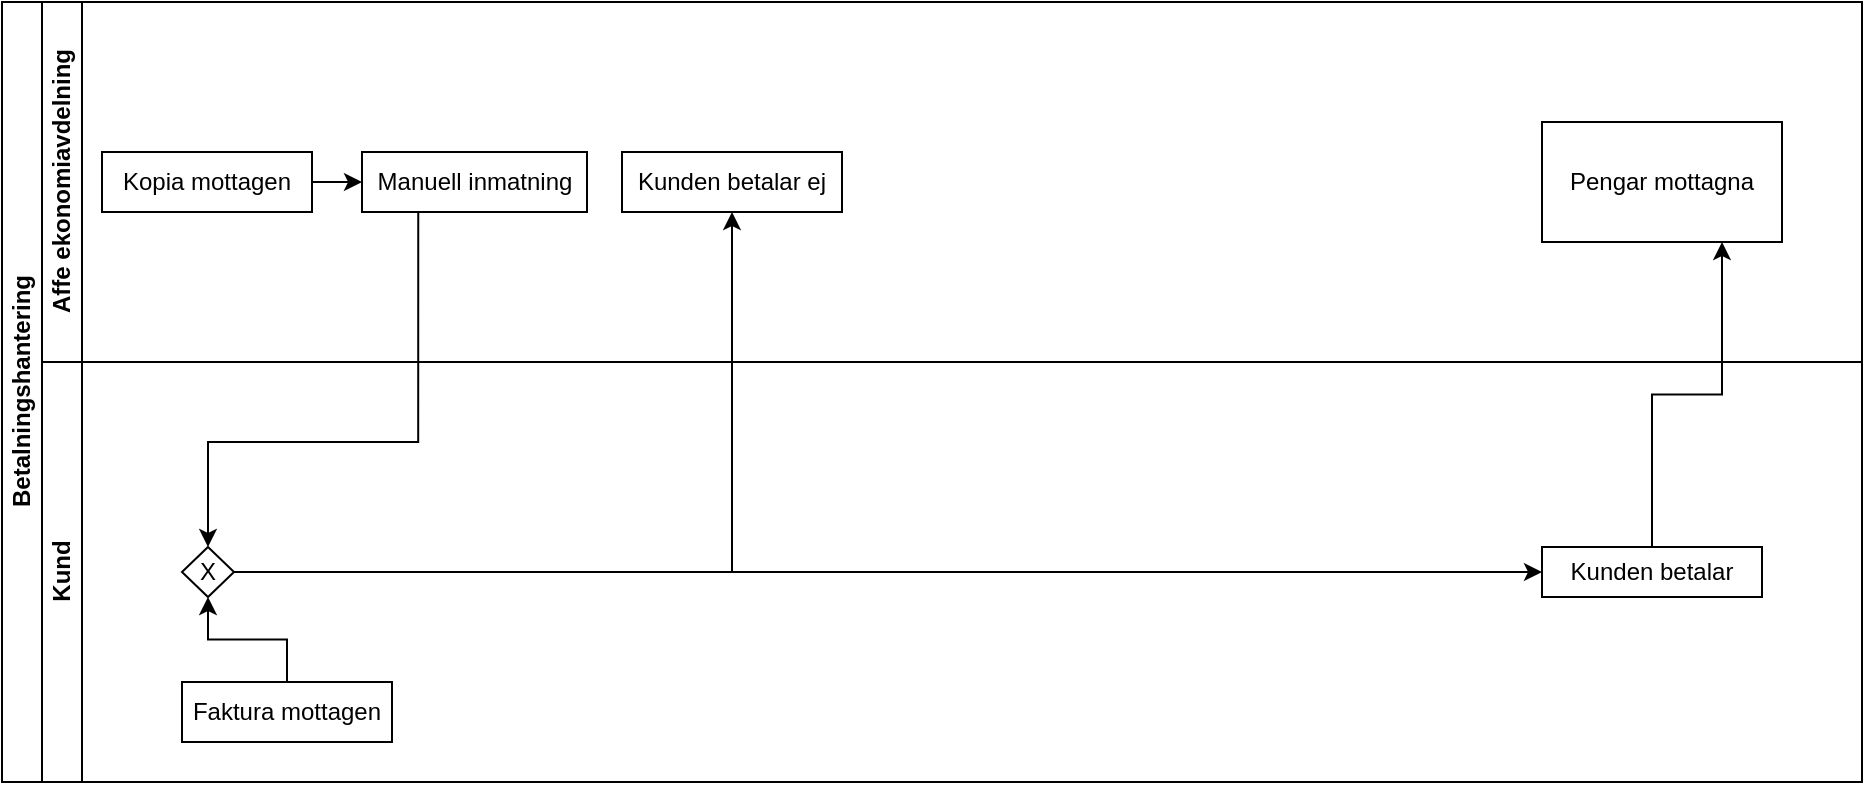 <mxfile version="24.7.17">
  <diagram id="prtHgNgQTEPvFCAcTncT" name="Page-1">
    <mxGraphModel dx="1080" dy="643" grid="1" gridSize="10" guides="1" tooltips="1" connect="1" arrows="1" fold="1" page="1" pageScale="1" pageWidth="827" pageHeight="1169" math="0" shadow="0">
      <root>
        <mxCell id="0" />
        <mxCell id="1" parent="0" />
        <mxCell id="dNxyNK7c78bLwvsdeMH5-19" value="Betalningshantering" style="swimlane;html=1;childLayout=stackLayout;resizeParent=1;resizeParentMax=0;horizontal=0;startSize=20;horizontalStack=0;" parent="1" vertex="1">
          <mxGeometry x="120" y="120" width="930" height="390" as="geometry" />
        </mxCell>
        <mxCell id="dNxyNK7c78bLwvsdeMH5-20" value="Affe ekonomiavdelning" style="swimlane;html=1;startSize=20;horizontal=0;" parent="dNxyNK7c78bLwvsdeMH5-19" vertex="1">
          <mxGeometry x="20" width="910" height="180" as="geometry" />
        </mxCell>
        <mxCell id="DaRO8JVdlsILgHvT_ih7-13" value="" style="edgeStyle=orthogonalEdgeStyle;rounded=0;orthogonalLoop=1;jettySize=auto;html=1;" edge="1" parent="dNxyNK7c78bLwvsdeMH5-20" source="DaRO8JVdlsILgHvT_ih7-11" target="DaRO8JVdlsILgHvT_ih7-12">
          <mxGeometry relative="1" as="geometry" />
        </mxCell>
        <mxCell id="DaRO8JVdlsILgHvT_ih7-11" value="Kopia mottagen" style="rounded=0;whiteSpace=wrap;html=1;" vertex="1" parent="dNxyNK7c78bLwvsdeMH5-20">
          <mxGeometry x="30" y="75" width="105" height="30" as="geometry" />
        </mxCell>
        <mxCell id="DaRO8JVdlsILgHvT_ih7-12" value="Manuell inmatning" style="whiteSpace=wrap;html=1;rounded=0;" vertex="1" parent="dNxyNK7c78bLwvsdeMH5-20">
          <mxGeometry x="160" y="75" width="112.5" height="30" as="geometry" />
        </mxCell>
        <mxCell id="DaRO8JVdlsILgHvT_ih7-21" value="Pengar mottagna" style="rounded=0;whiteSpace=wrap;html=1;" vertex="1" parent="dNxyNK7c78bLwvsdeMH5-20">
          <mxGeometry x="750" y="60" width="120" height="60" as="geometry" />
        </mxCell>
        <mxCell id="DaRO8JVdlsILgHvT_ih7-23" value="Kunden betalar ej" style="whiteSpace=wrap;html=1;" vertex="1" parent="dNxyNK7c78bLwvsdeMH5-20">
          <mxGeometry x="290" y="75" width="110" height="30" as="geometry" />
        </mxCell>
        <mxCell id="DaRO8JVdlsILgHvT_ih7-22" style="edgeStyle=orthogonalEdgeStyle;rounded=0;orthogonalLoop=1;jettySize=auto;html=1;entryX=0.75;entryY=1;entryDx=0;entryDy=0;" edge="1" parent="dNxyNK7c78bLwvsdeMH5-19" source="DaRO8JVdlsILgHvT_ih7-19" target="DaRO8JVdlsILgHvT_ih7-21">
          <mxGeometry relative="1" as="geometry" />
        </mxCell>
        <mxCell id="DaRO8JVdlsILgHvT_ih7-24" value="" style="edgeStyle=orthogonalEdgeStyle;rounded=0;orthogonalLoop=1;jettySize=auto;html=1;" edge="1" parent="dNxyNK7c78bLwvsdeMH5-19" source="DaRO8JVdlsILgHvT_ih7-14" target="DaRO8JVdlsILgHvT_ih7-23">
          <mxGeometry relative="1" as="geometry" />
        </mxCell>
        <mxCell id="DaRO8JVdlsILgHvT_ih7-28" style="edgeStyle=orthogonalEdgeStyle;rounded=0;orthogonalLoop=1;jettySize=auto;html=1;exitX=0.25;exitY=1;exitDx=0;exitDy=0;entryX=0.5;entryY=0;entryDx=0;entryDy=0;" edge="1" parent="dNxyNK7c78bLwvsdeMH5-19" source="DaRO8JVdlsILgHvT_ih7-12" target="DaRO8JVdlsILgHvT_ih7-14">
          <mxGeometry relative="1" as="geometry">
            <Array as="points">
              <mxPoint x="208" y="220" />
              <mxPoint x="103" y="220" />
            </Array>
          </mxGeometry>
        </mxCell>
        <mxCell id="dNxyNK7c78bLwvsdeMH5-21" value="Kund" style="swimlane;html=1;startSize=20;horizontal=0;" parent="dNxyNK7c78bLwvsdeMH5-19" vertex="1">
          <mxGeometry x="20" y="180" width="910" height="210" as="geometry" />
        </mxCell>
        <mxCell id="DaRO8JVdlsILgHvT_ih7-29" style="edgeStyle=orthogonalEdgeStyle;rounded=0;orthogonalLoop=1;jettySize=auto;html=1;entryX=0.5;entryY=1;entryDx=0;entryDy=0;" edge="1" parent="dNxyNK7c78bLwvsdeMH5-21" source="DaRO8JVdlsILgHvT_ih7-4" target="DaRO8JVdlsILgHvT_ih7-14">
          <mxGeometry relative="1" as="geometry" />
        </mxCell>
        <mxCell id="DaRO8JVdlsILgHvT_ih7-4" value="Faktura mottagen" style="rounded=0;whiteSpace=wrap;html=1;" vertex="1" parent="dNxyNK7c78bLwvsdeMH5-21">
          <mxGeometry x="70" y="160" width="105" height="30" as="geometry" />
        </mxCell>
        <mxCell id="DaRO8JVdlsILgHvT_ih7-20" value="" style="edgeStyle=orthogonalEdgeStyle;rounded=0;orthogonalLoop=1;jettySize=auto;html=1;" edge="1" parent="dNxyNK7c78bLwvsdeMH5-21" source="DaRO8JVdlsILgHvT_ih7-14" target="DaRO8JVdlsILgHvT_ih7-19">
          <mxGeometry relative="1" as="geometry" />
        </mxCell>
        <mxCell id="DaRO8JVdlsILgHvT_ih7-14" value="X" style="rhombus;whiteSpace=wrap;html=1;" vertex="1" parent="dNxyNK7c78bLwvsdeMH5-21">
          <mxGeometry x="70" y="92.5" width="26" height="25" as="geometry" />
        </mxCell>
        <mxCell id="DaRO8JVdlsILgHvT_ih7-19" value="Kunden betalar" style="whiteSpace=wrap;html=1;" vertex="1" parent="dNxyNK7c78bLwvsdeMH5-21">
          <mxGeometry x="750" y="92.5" width="110" height="25" as="geometry" />
        </mxCell>
      </root>
    </mxGraphModel>
  </diagram>
</mxfile>
